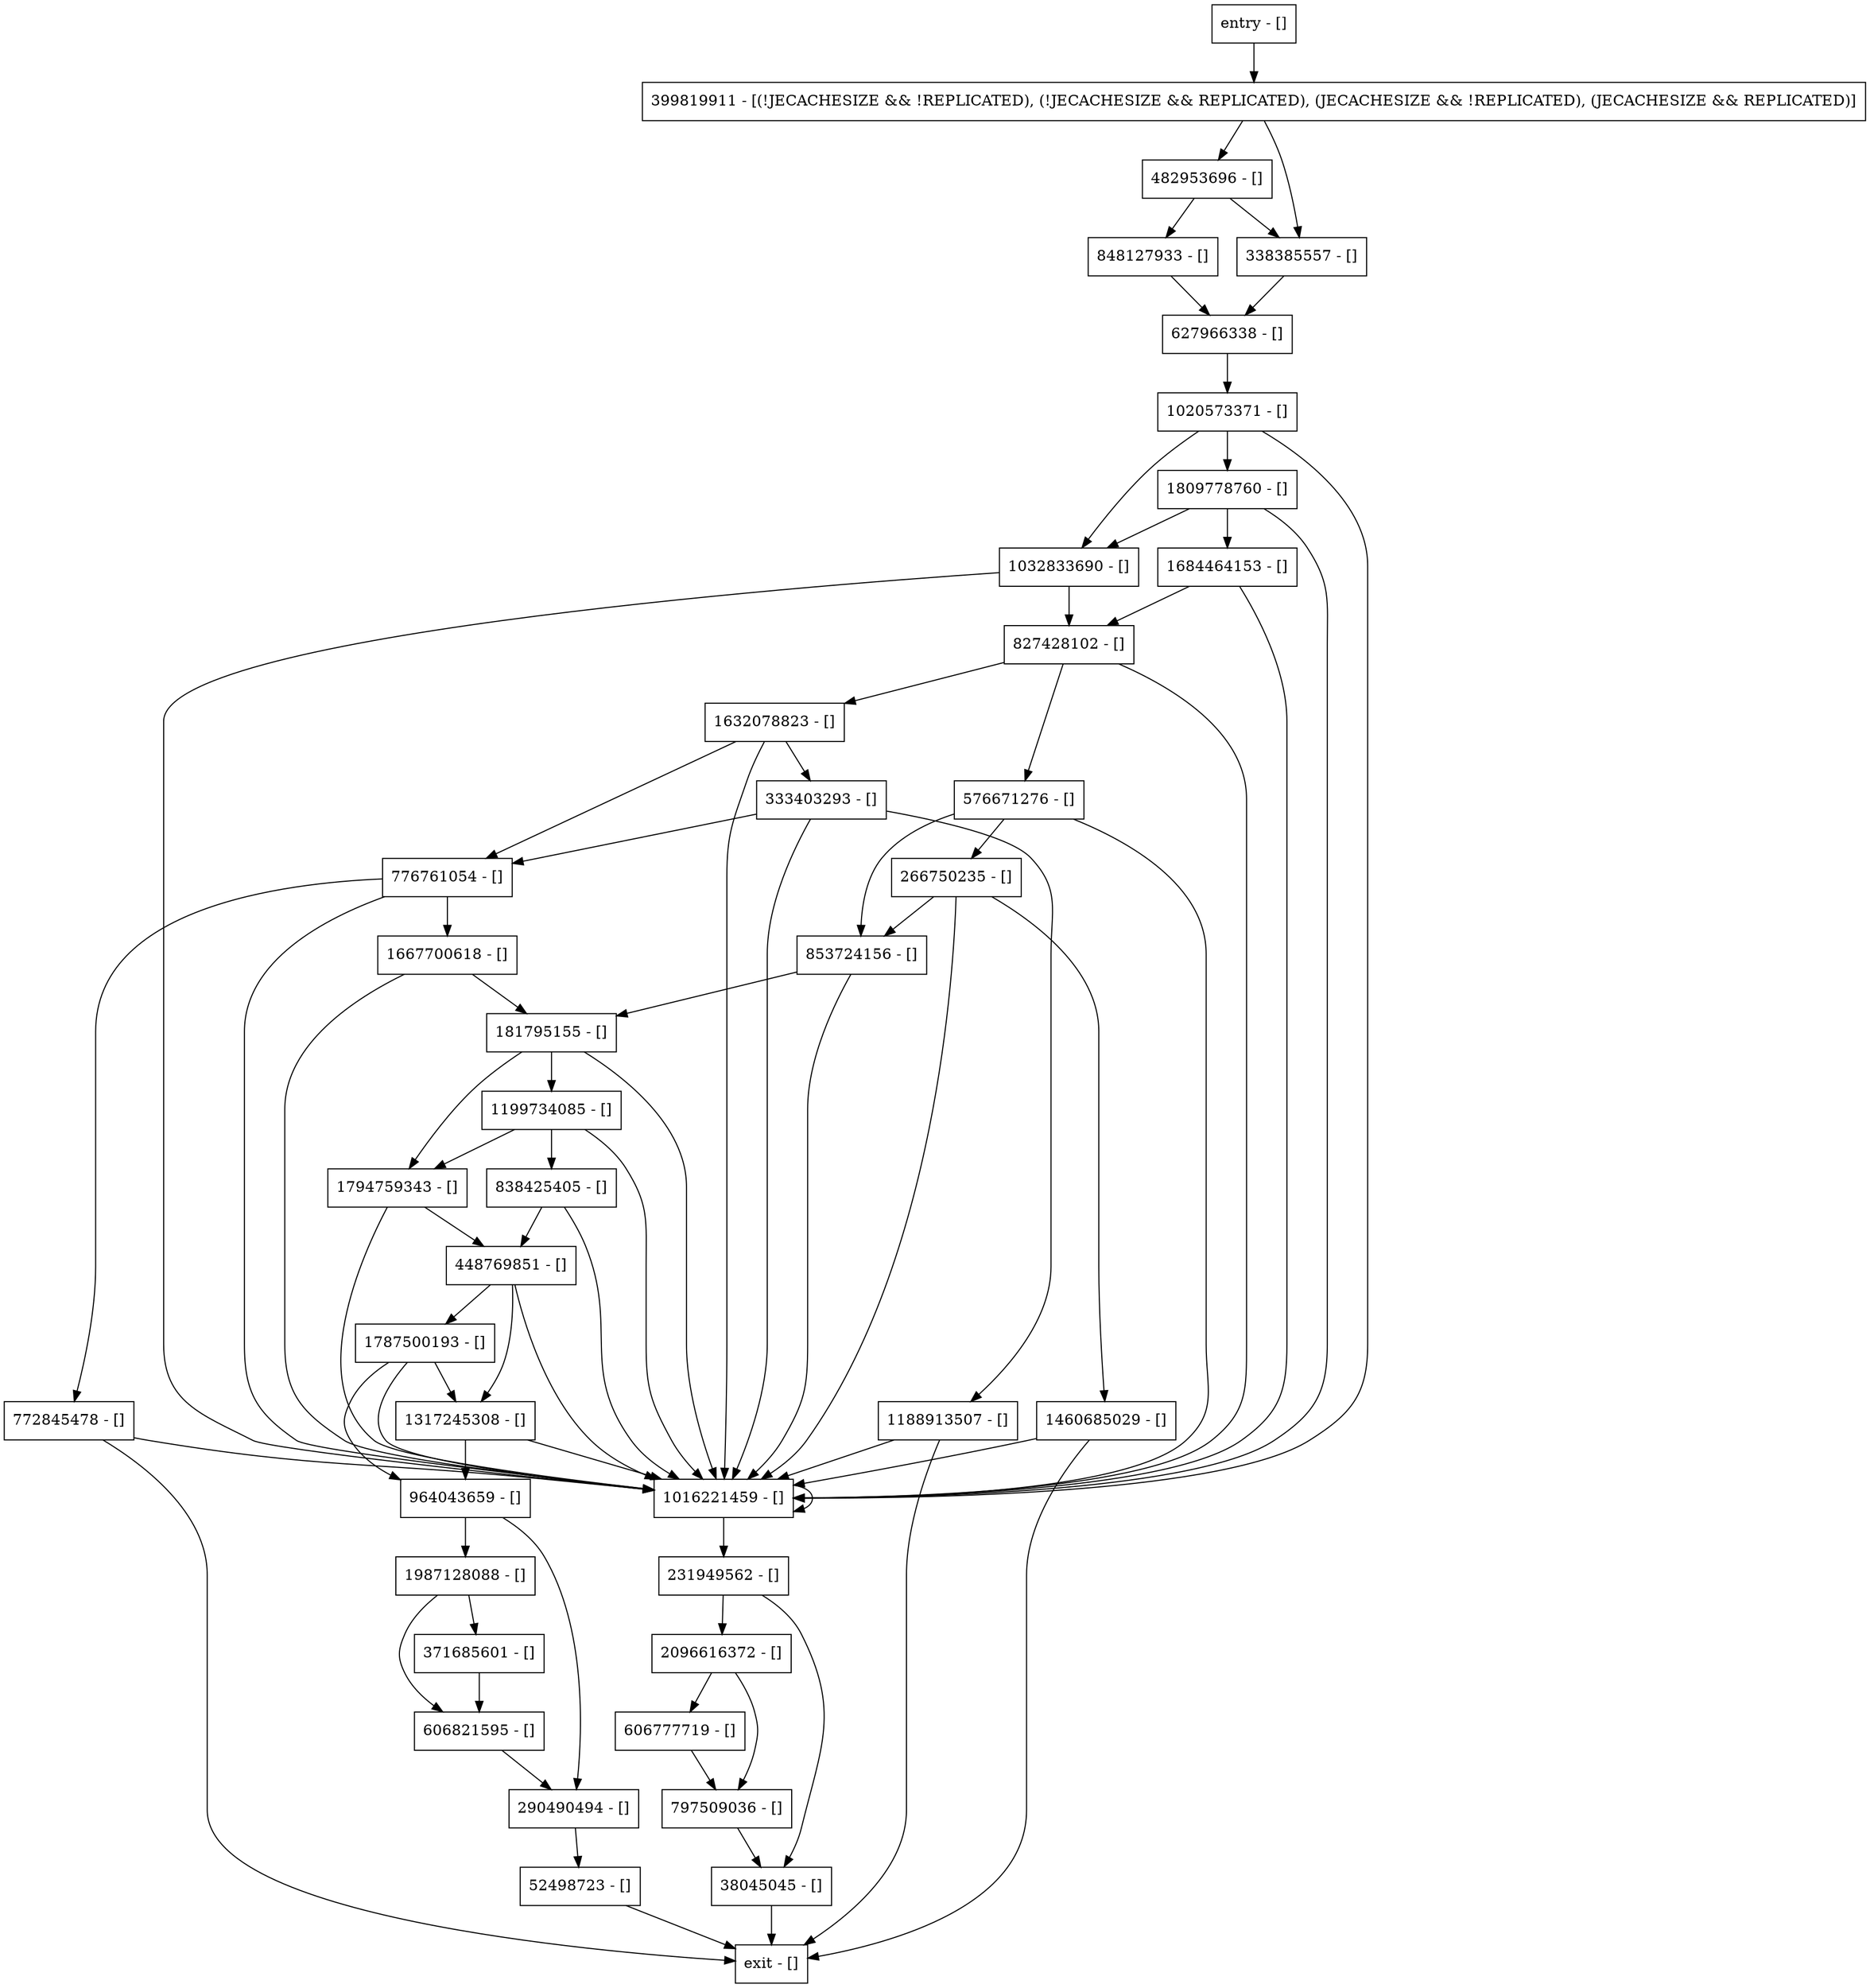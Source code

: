 digraph setupDatabase {
node [shape=record];
231949562 [label="231949562 - []"];
576671276 [label="576671276 - []"];
181795155 [label="181795155 - []"];
290490494 [label="290490494 - []"];
627966338 [label="627966338 - []"];
38045045 [label="38045045 - []"];
848127933 [label="848127933 - []"];
371685601 [label="371685601 - []"];
1632078823 [label="1632078823 - []"];
797509036 [label="797509036 - []"];
606777719 [label="606777719 - []"];
1199734085 [label="1199734085 - []"];
333403293 [label="333403293 - []"];
1032833690 [label="1032833690 - []"];
964043659 [label="964043659 - []"];
772845478 [label="772845478 - []"];
1020573371 [label="1020573371 - []"];
1667700618 [label="1667700618 - []"];
399819911 [label="399819911 - [(!JECACHESIZE && !REPLICATED), (!JECACHESIZE && REPLICATED), (JECACHESIZE && !REPLICATED), (JECACHESIZE && REPLICATED)]"];
853724156 [label="853724156 - []"];
606821595 [label="606821595 - []"];
482953696 [label="482953696 - []"];
52498723 [label="52498723 - []"];
338385557 [label="338385557 - []"];
1684464153 [label="1684464153 - []"];
entry [label="entry - []"];
exit [label="exit - []"];
1794759343 [label="1794759343 - []"];
1460685029 [label="1460685029 - []"];
1188913507 [label="1188913507 - []"];
827428102 [label="827428102 - []"];
1809778760 [label="1809778760 - []"];
838425405 [label="838425405 - []"];
1317245308 [label="1317245308 - []"];
1016221459 [label="1016221459 - []"];
776761054 [label="776761054 - []"];
448769851 [label="448769851 - []"];
1987128088 [label="1987128088 - []"];
266750235 [label="266750235 - []"];
1787500193 [label="1787500193 - []"];
2096616372 [label="2096616372 - []"];
entry;
exit;
231949562 -> 38045045;
231949562 -> 2096616372;
576671276 -> 853724156;
576671276 -> 1016221459;
576671276 -> 266750235;
181795155 -> 1794759343;
181795155 -> 1199734085;
181795155 -> 1016221459;
290490494 -> 52498723;
627966338 -> 1020573371;
38045045 -> exit;
848127933 -> 627966338;
371685601 -> 606821595;
1632078823 -> 776761054;
1632078823 -> 333403293;
1632078823 -> 1016221459;
797509036 -> 38045045;
606777719 -> 797509036;
1199734085 -> 1794759343;
1199734085 -> 838425405;
1199734085 -> 1016221459;
333403293 -> 1188913507;
333403293 -> 776761054;
333403293 -> 1016221459;
1032833690 -> 827428102;
1032833690 -> 1016221459;
964043659 -> 290490494;
964043659 -> 1987128088;
772845478 -> exit;
772845478 -> 1016221459;
1020573371 -> 1809778760;
1020573371 -> 1016221459;
1020573371 -> 1032833690;
1667700618 -> 181795155;
1667700618 -> 1016221459;
399819911 -> 482953696;
399819911 -> 338385557;
853724156 -> 181795155;
853724156 -> 1016221459;
606821595 -> 290490494;
482953696 -> 848127933;
482953696 -> 338385557;
52498723 -> exit;
338385557 -> 627966338;
1684464153 -> 827428102;
1684464153 -> 1016221459;
entry -> 399819911;
1794759343 -> 448769851;
1794759343 -> 1016221459;
1460685029 -> exit;
1460685029 -> 1016221459;
1188913507 -> exit;
1188913507 -> 1016221459;
827428102 -> 1632078823;
827428102 -> 576671276;
827428102 -> 1016221459;
1809778760 -> 1016221459;
1809778760 -> 1032833690;
1809778760 -> 1684464153;
838425405 -> 448769851;
838425405 -> 1016221459;
1317245308 -> 1016221459;
1317245308 -> 964043659;
1016221459 -> 231949562;
1016221459 -> 1016221459;
776761054 -> 1667700618;
776761054 -> 1016221459;
776761054 -> 772845478;
448769851 -> 1317245308;
448769851 -> 1016221459;
448769851 -> 1787500193;
1987128088 -> 371685601;
1987128088 -> 606821595;
266750235 -> 1460685029;
266750235 -> 853724156;
266750235 -> 1016221459;
1787500193 -> 1317245308;
1787500193 -> 1016221459;
1787500193 -> 964043659;
2096616372 -> 797509036;
2096616372 -> 606777719;
}
